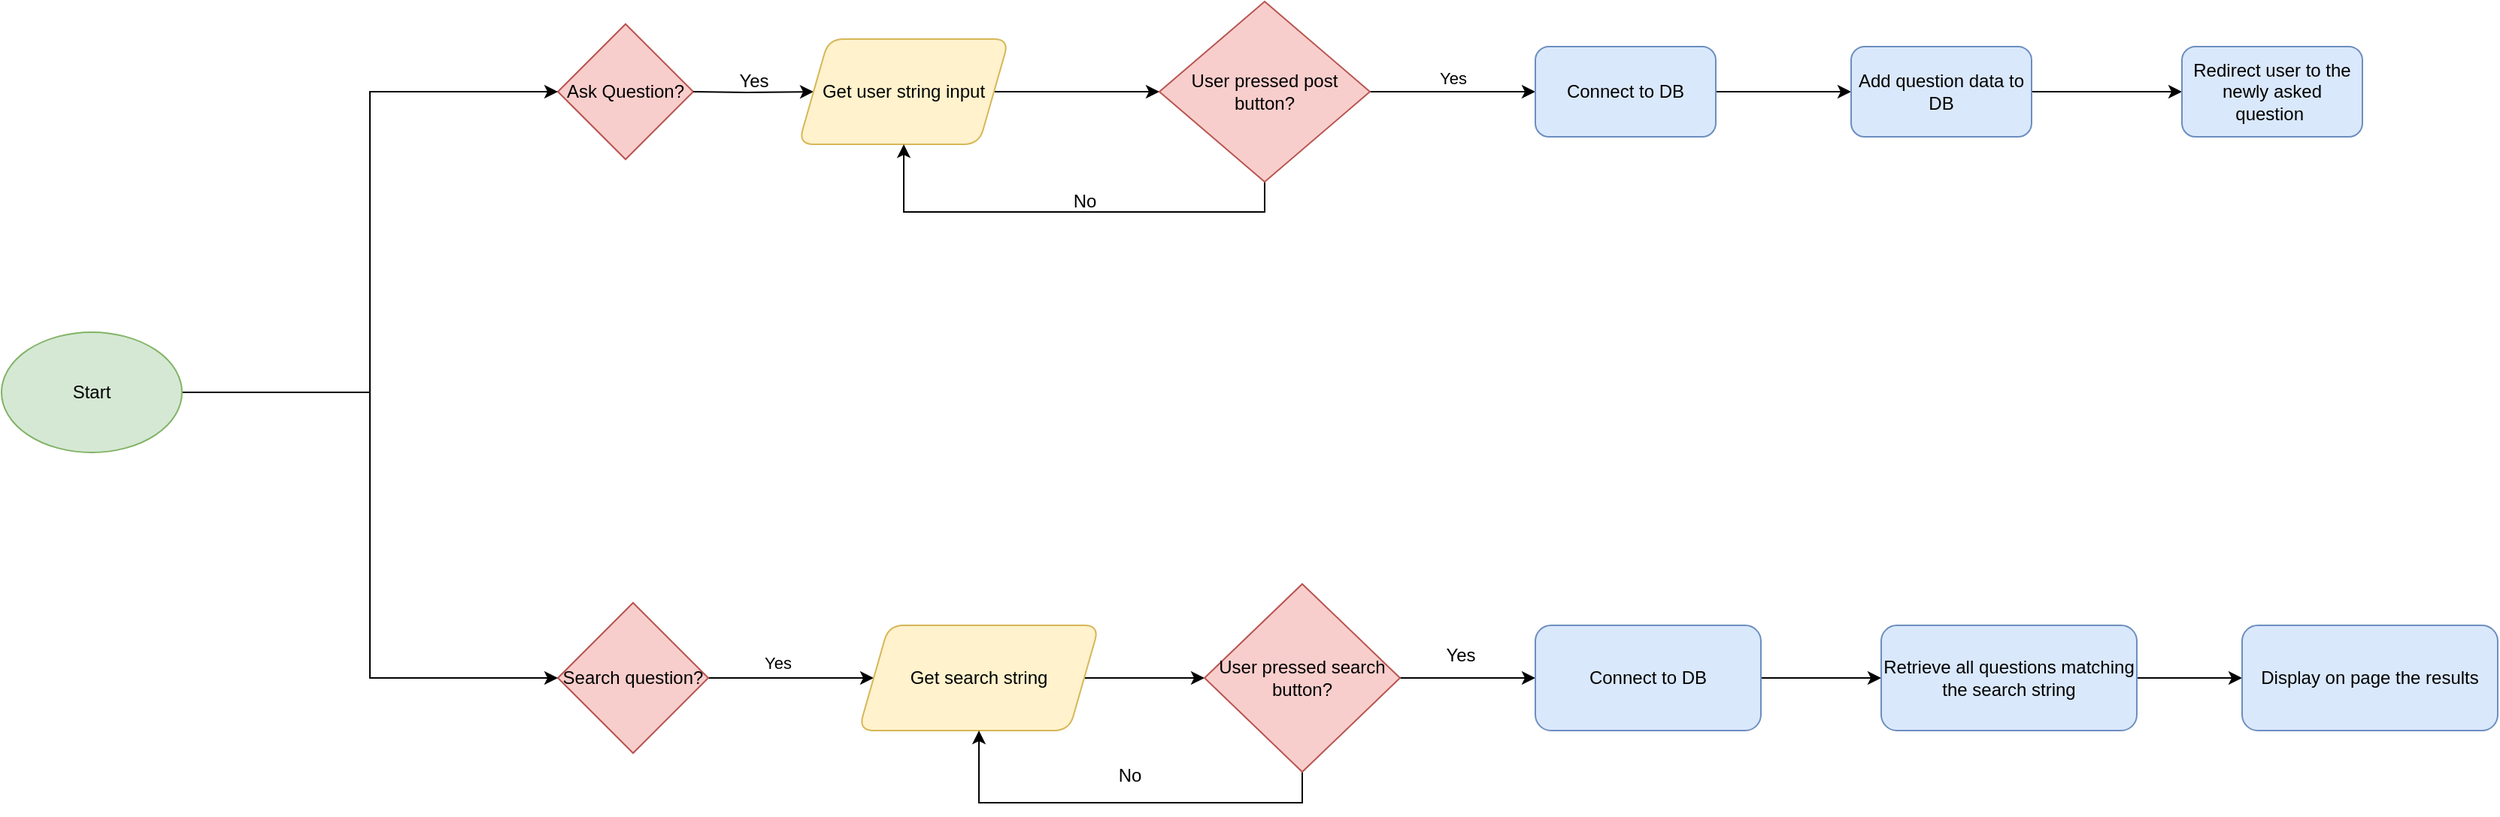 <mxfile version="22.1.18" type="device">
  <diagram name="Pagină-1" id="FPeZhcFXxtW6uDwNieFx">
    <mxGraphModel dx="2261" dy="746" grid="1" gridSize="10" guides="1" tooltips="1" connect="1" arrows="1" fold="1" page="1" pageScale="1" pageWidth="827" pageHeight="1169" background="#ffffff" math="0" shadow="0">
      <root>
        <mxCell id="0" />
        <mxCell id="1" parent="0" />
        <mxCell id="qY380dJpuV0_Z6DW_Xxu-1" value="Ask Question?" style="rhombus;whiteSpace=wrap;html=1;rounded=0;fillColor=#f8cecc;strokeColor=#b85450;" parent="1" vertex="1">
          <mxGeometry x="300" y="75" width="90" height="90" as="geometry" />
        </mxCell>
        <mxCell id="qY380dJpuV0_Z6DW_Xxu-9" style="edgeStyle=orthogonalEdgeStyle;rounded=0;orthogonalLoop=1;jettySize=auto;html=1;" parent="1" target="qY380dJpuV0_Z6DW_Xxu-8" edge="1">
          <mxGeometry relative="1" as="geometry">
            <mxPoint x="390" y="120" as="sourcePoint" />
          </mxGeometry>
        </mxCell>
        <mxCell id="qY380dJpuV0_Z6DW_Xxu-13" style="edgeStyle=orthogonalEdgeStyle;rounded=0;orthogonalLoop=1;jettySize=auto;html=1;" parent="1" source="qY380dJpuV0_Z6DW_Xxu-8" target="qY380dJpuV0_Z6DW_Xxu-12" edge="1">
          <mxGeometry relative="1" as="geometry" />
        </mxCell>
        <mxCell id="qY380dJpuV0_Z6DW_Xxu-8" value="Get user string input" style="shape=parallelogram;perimeter=parallelogramPerimeter;whiteSpace=wrap;html=1;fixedSize=1;rounded=1;fillColor=#fff2cc;strokeColor=#d6b656;" parent="1" vertex="1">
          <mxGeometry x="460" y="85" width="140" height="70" as="geometry" />
        </mxCell>
        <mxCell id="qY380dJpuV0_Z6DW_Xxu-15" style="edgeStyle=orthogonalEdgeStyle;rounded=0;orthogonalLoop=1;jettySize=auto;html=1;" parent="1" source="qY380dJpuV0_Z6DW_Xxu-12" target="qY380dJpuV0_Z6DW_Xxu-14" edge="1">
          <mxGeometry relative="1" as="geometry" />
        </mxCell>
        <mxCell id="qY380dJpuV0_Z6DW_Xxu-16" value="Yes" style="edgeLabel;html=1;align=center;verticalAlign=middle;resizable=0;points=[];" parent="qY380dJpuV0_Z6DW_Xxu-15" vertex="1" connectable="0">
          <mxGeometry y="9" relative="1" as="geometry">
            <mxPoint as="offset" />
          </mxGeometry>
        </mxCell>
        <mxCell id="qY380dJpuV0_Z6DW_Xxu-17" style="edgeStyle=orthogonalEdgeStyle;rounded=0;orthogonalLoop=1;jettySize=auto;html=1;entryX=0.5;entryY=1;entryDx=0;entryDy=0;" parent="1" source="qY380dJpuV0_Z6DW_Xxu-12" target="qY380dJpuV0_Z6DW_Xxu-8" edge="1">
          <mxGeometry relative="1" as="geometry">
            <Array as="points">
              <mxPoint x="770" y="200" />
              <mxPoint x="530" y="200" />
            </Array>
          </mxGeometry>
        </mxCell>
        <mxCell id="qY380dJpuV0_Z6DW_Xxu-12" value="User pressed post button?" style="rhombus;whiteSpace=wrap;html=1;fillColor=#f8cecc;strokeColor=#b85450;" parent="1" vertex="1">
          <mxGeometry x="700" y="60" width="140" height="120" as="geometry" />
        </mxCell>
        <mxCell id="qY380dJpuV0_Z6DW_Xxu-21" style="edgeStyle=orthogonalEdgeStyle;rounded=0;orthogonalLoop=1;jettySize=auto;html=1;" parent="1" source="qY380dJpuV0_Z6DW_Xxu-14" target="qY380dJpuV0_Z6DW_Xxu-20" edge="1">
          <mxGeometry relative="1" as="geometry" />
        </mxCell>
        <mxCell id="qY380dJpuV0_Z6DW_Xxu-14" value="Connect to DB" style="rounded=1;whiteSpace=wrap;html=1;fillColor=#dae8fc;strokeColor=#6c8ebf;" parent="1" vertex="1">
          <mxGeometry x="950" y="90" width="120" height="60" as="geometry" />
        </mxCell>
        <mxCell id="qY380dJpuV0_Z6DW_Xxu-18" value="No" style="text;html=1;align=center;verticalAlign=middle;resizable=0;points=[];autosize=1;strokeColor=none;fillColor=none;" parent="1" vertex="1">
          <mxGeometry x="630" y="178" width="40" height="30" as="geometry" />
        </mxCell>
        <mxCell id="qY380dJpuV0_Z6DW_Xxu-42" style="edgeStyle=orthogonalEdgeStyle;rounded=0;orthogonalLoop=1;jettySize=auto;html=1;entryX=0;entryY=0.5;entryDx=0;entryDy=0;" parent="1" source="qY380dJpuV0_Z6DW_Xxu-20" target="qY380dJpuV0_Z6DW_Xxu-41" edge="1">
          <mxGeometry relative="1" as="geometry" />
        </mxCell>
        <mxCell id="qY380dJpuV0_Z6DW_Xxu-20" value="Add question data to DB" style="rounded=1;whiteSpace=wrap;html=1;fillColor=#dae8fc;strokeColor=#6c8ebf;" parent="1" vertex="1">
          <mxGeometry x="1160" y="90" width="120" height="60" as="geometry" />
        </mxCell>
        <mxCell id="qY380dJpuV0_Z6DW_Xxu-22" value="Yes" style="text;html=1;align=center;verticalAlign=middle;resizable=0;points=[];autosize=1;strokeColor=none;fillColor=none;" parent="1" vertex="1">
          <mxGeometry x="410" y="98" width="40" height="30" as="geometry" />
        </mxCell>
        <mxCell id="qY380dJpuV0_Z6DW_Xxu-29" style="edgeStyle=orthogonalEdgeStyle;rounded=0;orthogonalLoop=1;jettySize=auto;html=1;" parent="1" source="qY380dJpuV0_Z6DW_Xxu-27" target="qY380dJpuV0_Z6DW_Xxu-28" edge="1">
          <mxGeometry relative="1" as="geometry" />
        </mxCell>
        <mxCell id="qY380dJpuV0_Z6DW_Xxu-30" value="Yes" style="edgeLabel;html=1;align=center;verticalAlign=middle;resizable=0;points=[];" parent="qY380dJpuV0_Z6DW_Xxu-29" vertex="1" connectable="0">
          <mxGeometry x="-0.083" y="7" relative="1" as="geometry">
            <mxPoint x="-5" y="-3" as="offset" />
          </mxGeometry>
        </mxCell>
        <mxCell id="qY380dJpuV0_Z6DW_Xxu-27" value="Search question?" style="rhombus;whiteSpace=wrap;html=1;fillColor=#f8cecc;strokeColor=#b85450;" parent="1" vertex="1">
          <mxGeometry x="300" y="460" width="100" height="100" as="geometry" />
        </mxCell>
        <mxCell id="qY380dJpuV0_Z6DW_Xxu-32" style="edgeStyle=orthogonalEdgeStyle;rounded=0;orthogonalLoop=1;jettySize=auto;html=1;" parent="1" source="qY380dJpuV0_Z6DW_Xxu-28" target="qY380dJpuV0_Z6DW_Xxu-31" edge="1">
          <mxGeometry relative="1" as="geometry" />
        </mxCell>
        <mxCell id="qY380dJpuV0_Z6DW_Xxu-28" value="Get search string" style="shape=parallelogram;perimeter=parallelogramPerimeter;whiteSpace=wrap;html=1;fixedSize=1;rounded=1;fillColor=#fff2cc;strokeColor=#d6b656;" parent="1" vertex="1">
          <mxGeometry x="500" y="475" width="160" height="70" as="geometry" />
        </mxCell>
        <mxCell id="qY380dJpuV0_Z6DW_Xxu-33" style="edgeStyle=orthogonalEdgeStyle;rounded=0;orthogonalLoop=1;jettySize=auto;html=1;entryX=0.5;entryY=1;entryDx=0;entryDy=0;" parent="1" source="qY380dJpuV0_Z6DW_Xxu-31" target="qY380dJpuV0_Z6DW_Xxu-28" edge="1">
          <mxGeometry relative="1" as="geometry">
            <Array as="points">
              <mxPoint x="645" y="593" />
              <mxPoint x="400" y="593" />
            </Array>
          </mxGeometry>
        </mxCell>
        <mxCell id="qY380dJpuV0_Z6DW_Xxu-37" style="edgeStyle=orthogonalEdgeStyle;rounded=0;orthogonalLoop=1;jettySize=auto;html=1;" parent="1" source="qY380dJpuV0_Z6DW_Xxu-31" target="qY380dJpuV0_Z6DW_Xxu-36" edge="1">
          <mxGeometry relative="1" as="geometry" />
        </mxCell>
        <mxCell id="qY380dJpuV0_Z6DW_Xxu-31" value="User pressed search button?" style="rhombus;whiteSpace=wrap;html=1;fillColor=#f8cecc;strokeColor=#b85450;" parent="1" vertex="1">
          <mxGeometry x="730" y="447.5" width="130" height="125" as="geometry" />
        </mxCell>
        <mxCell id="qY380dJpuV0_Z6DW_Xxu-34" value="No" style="text;html=1;align=center;verticalAlign=middle;resizable=0;points=[];autosize=1;strokeColor=none;fillColor=none;" parent="1" vertex="1">
          <mxGeometry x="660" y="560" width="40" height="30" as="geometry" />
        </mxCell>
        <mxCell id="qY380dJpuV0_Z6DW_Xxu-40" style="edgeStyle=orthogonalEdgeStyle;rounded=0;orthogonalLoop=1;jettySize=auto;html=1;" parent="1" source="qY380dJpuV0_Z6DW_Xxu-36" target="qY380dJpuV0_Z6DW_Xxu-39" edge="1">
          <mxGeometry relative="1" as="geometry" />
        </mxCell>
        <mxCell id="qY380dJpuV0_Z6DW_Xxu-36" value="Connect to DB" style="rounded=1;whiteSpace=wrap;html=1;fillColor=#dae8fc;strokeColor=#6c8ebf;" parent="1" vertex="1">
          <mxGeometry x="950" y="475" width="150" height="70" as="geometry" />
        </mxCell>
        <mxCell id="qY380dJpuV0_Z6DW_Xxu-45" style="edgeStyle=orthogonalEdgeStyle;rounded=0;orthogonalLoop=1;jettySize=auto;html=1;entryX=0;entryY=0.5;entryDx=0;entryDy=0;" parent="1" source="qY380dJpuV0_Z6DW_Xxu-39" target="qY380dJpuV0_Z6DW_Xxu-43" edge="1">
          <mxGeometry relative="1" as="geometry" />
        </mxCell>
        <mxCell id="qY380dJpuV0_Z6DW_Xxu-39" value="Retrieve all questions matching the search string" style="rounded=1;whiteSpace=wrap;html=1;fillColor=#dae8fc;strokeColor=#6c8ebf;" parent="1" vertex="1">
          <mxGeometry x="1180" y="475" width="170" height="70" as="geometry" />
        </mxCell>
        <mxCell id="qY380dJpuV0_Z6DW_Xxu-41" value="Redirect user to the newly asked question&amp;nbsp;" style="rounded=1;whiteSpace=wrap;html=1;fillColor=#dae8fc;strokeColor=#6c8ebf;" parent="1" vertex="1">
          <mxGeometry x="1380" y="90" width="120" height="60" as="geometry" />
        </mxCell>
        <mxCell id="qY380dJpuV0_Z6DW_Xxu-43" value="Display on page the results" style="rounded=1;whiteSpace=wrap;html=1;fillColor=#dae8fc;strokeColor=#6c8ebf;" parent="1" vertex="1">
          <mxGeometry x="1420" y="475" width="170" height="70" as="geometry" />
        </mxCell>
        <mxCell id="qY380dJpuV0_Z6DW_Xxu-46" value="Yes" style="text;html=1;align=center;verticalAlign=middle;resizable=0;points=[];autosize=1;strokeColor=none;fillColor=none;" parent="1" vertex="1">
          <mxGeometry x="880" y="480" width="40" height="30" as="geometry" />
        </mxCell>
        <mxCell id="qY380dJpuV0_Z6DW_Xxu-48" style="edgeStyle=orthogonalEdgeStyle;rounded=0;orthogonalLoop=1;jettySize=auto;html=1;entryX=0;entryY=0.5;entryDx=0;entryDy=0;" parent="1" source="qY380dJpuV0_Z6DW_Xxu-47" target="qY380dJpuV0_Z6DW_Xxu-1" edge="1">
          <mxGeometry relative="1" as="geometry" />
        </mxCell>
        <mxCell id="qY380dJpuV0_Z6DW_Xxu-49" style="edgeStyle=orthogonalEdgeStyle;rounded=0;orthogonalLoop=1;jettySize=auto;html=1;entryX=0;entryY=0.5;entryDx=0;entryDy=0;" parent="1" source="qY380dJpuV0_Z6DW_Xxu-47" target="qY380dJpuV0_Z6DW_Xxu-27" edge="1">
          <mxGeometry relative="1" as="geometry" />
        </mxCell>
        <mxCell id="qY380dJpuV0_Z6DW_Xxu-47" value="Start" style="ellipse;whiteSpace=wrap;html=1;fillColor=#d5e8d4;strokeColor=#82b366;" parent="1" vertex="1">
          <mxGeometry x="-70" y="280" width="120" height="80" as="geometry" />
        </mxCell>
      </root>
    </mxGraphModel>
  </diagram>
</mxfile>
